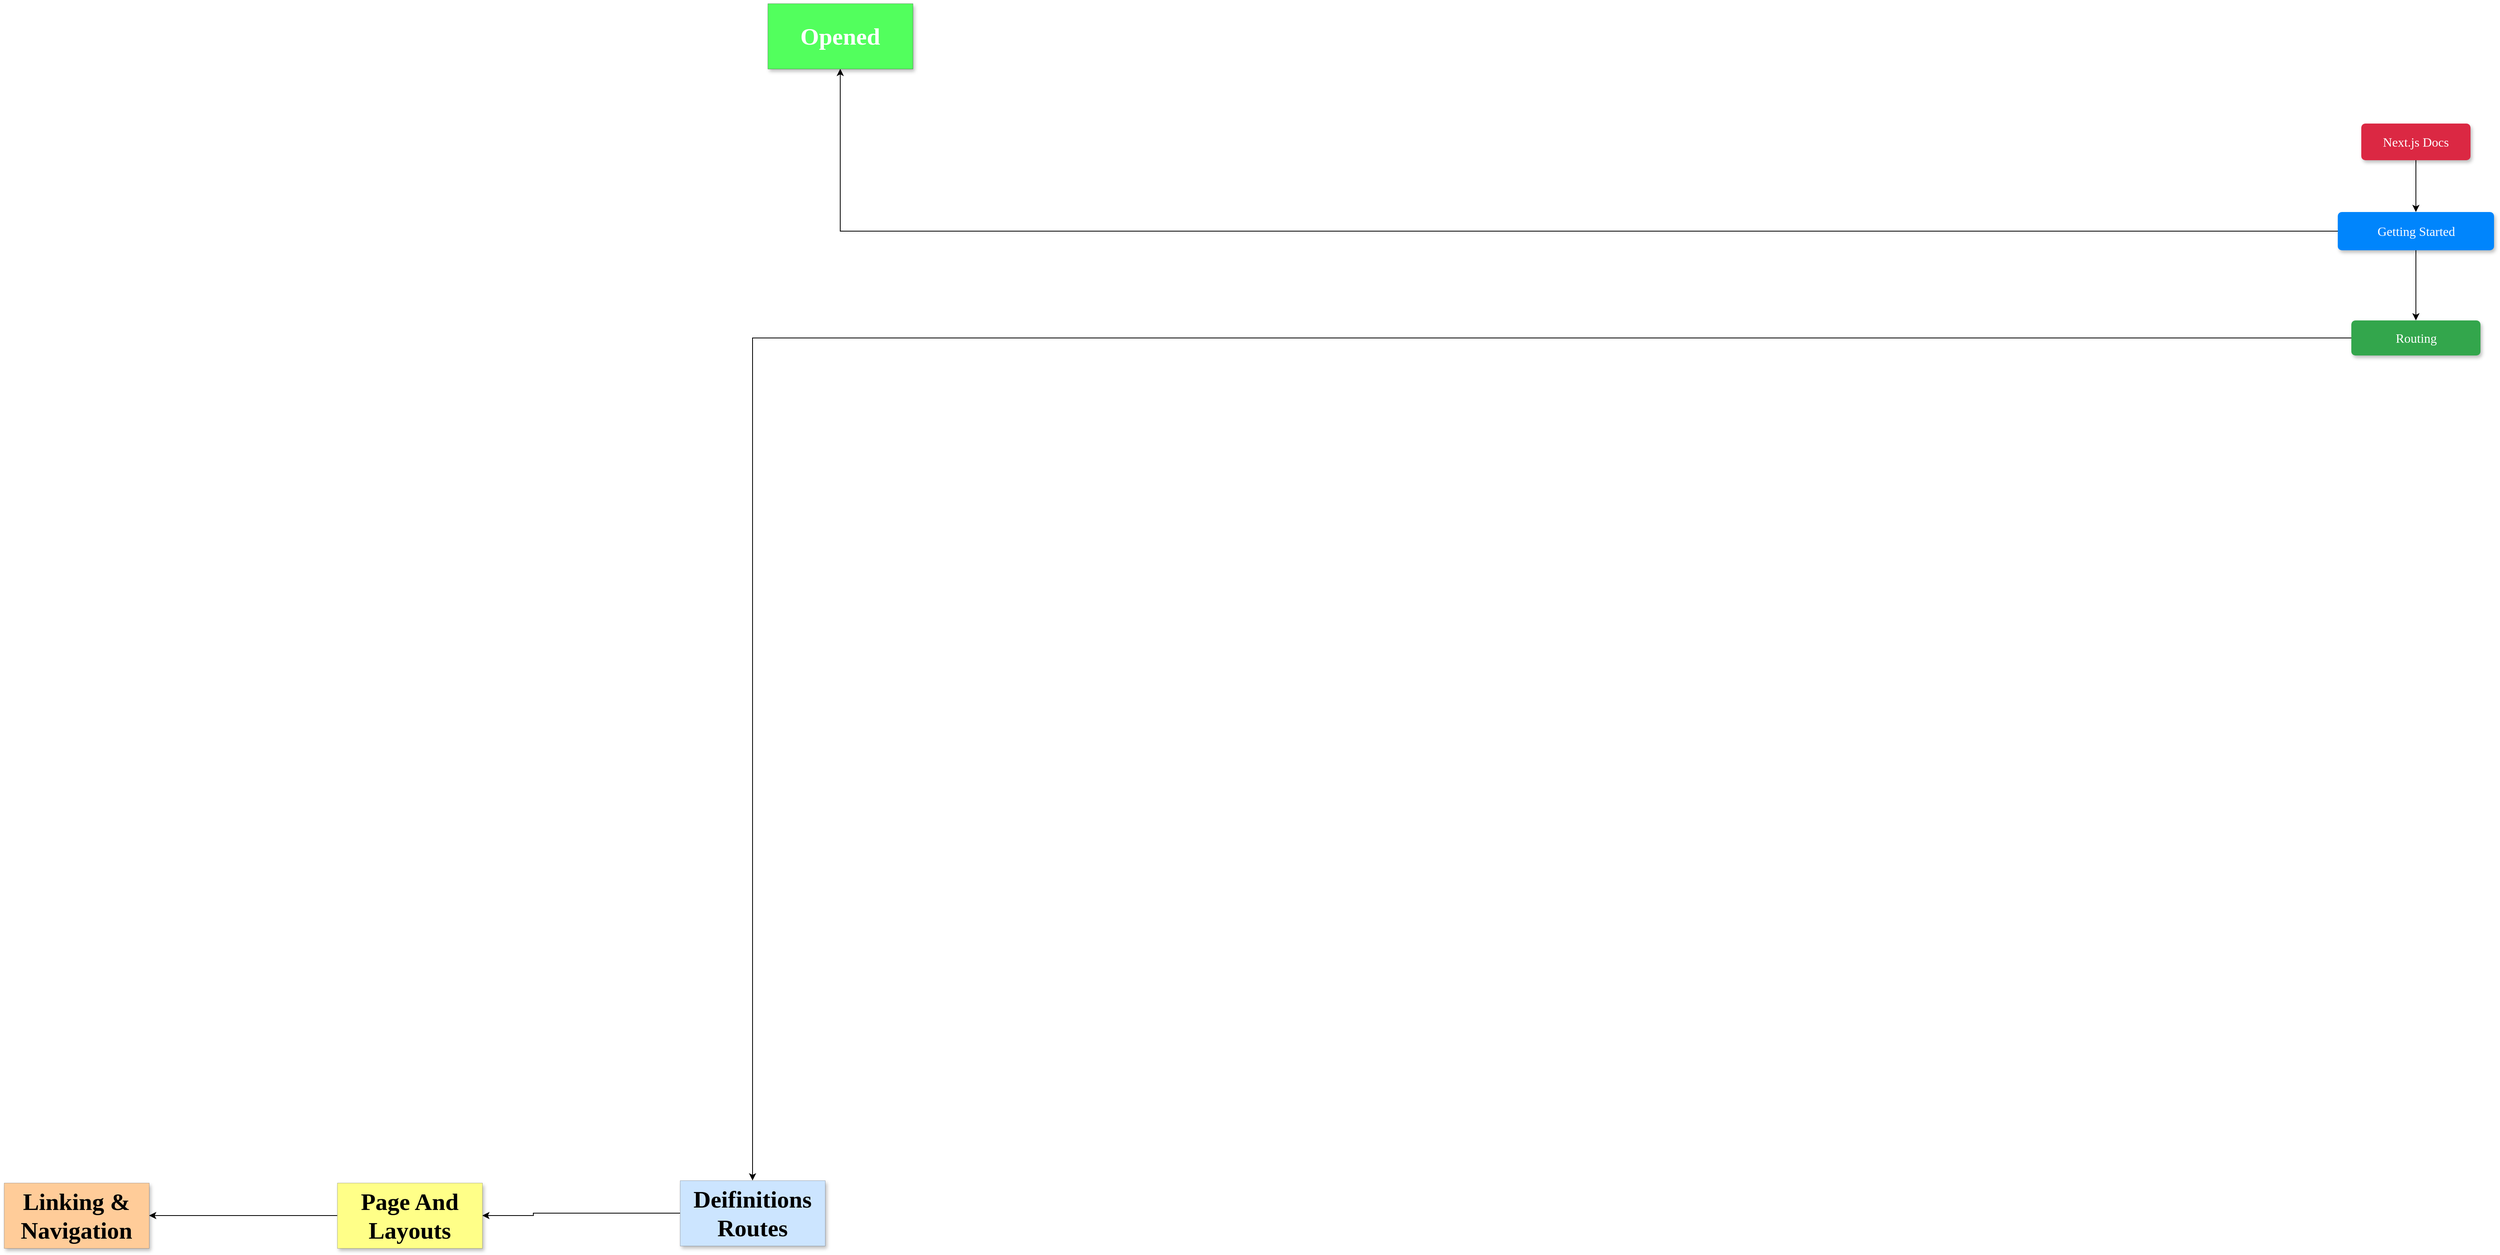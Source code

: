 <mxfile border="50" scale="3" compressed="false" locked="false" version="24.7.0" type="github">
  <diagram name="Blank" id="YmL12bMKpDGza6XwsDPr">
    <mxGraphModel dx="10600" dy="4173" grid="0" gridSize="10" guides="1" tooltips="1" connect="1" arrows="1" fold="1" page="0" pageScale="1" pageWidth="827" pageHeight="1169" background="none" math="1" shadow="0">
      <root>
        <mxCell id="X5NqExCQtvZxIxQ7pmgY-0" />
        <mxCell id="1" parent="X5NqExCQtvZxIxQ7pmgY-0" />
        <mxCell id="-vf5xMmUVaesIQRQ7jGJ-30" style="edgeStyle=orthogonalEdgeStyle;rounded=0;orthogonalLoop=1;jettySize=auto;html=1;" edge="1" parent="1" source="-vf5xMmUVaesIQRQ7jGJ-28" target="-vf5xMmUVaesIQRQ7jGJ-29">
          <mxGeometry relative="1" as="geometry" />
        </mxCell>
        <mxCell id="-vf5xMmUVaesIQRQ7jGJ-28" value="&lt;font face=&quot;Comic Sans MS&quot;&gt;Next.js Docs&lt;br&gt;&lt;/font&gt;" style="html=1;shadow=1;dashed=0;shape=mxgraph.bootstrap.rrect;rSize=5;strokeColor=none;strokeWidth=1;fillColor=#DB2843;fontColor=#FFFFFF;whiteSpace=wrap;align=center;verticalAlign=middle;spacingLeft=0;fontStyle=0;fontSize=16;spacing=5;textDirection=rtl;" vertex="1" parent="1">
          <mxGeometry x="-287" y="-240" width="137" height="46" as="geometry" />
        </mxCell>
        <mxCell id="-vf5xMmUVaesIQRQ7jGJ-39" style="edgeStyle=orthogonalEdgeStyle;rounded=0;orthogonalLoop=1;jettySize=auto;html=1;" edge="1" parent="1" source="-vf5xMmUVaesIQRQ7jGJ-29" target="-vf5xMmUVaesIQRQ7jGJ-40">
          <mxGeometry relative="1" as="geometry">
            <mxPoint x="-218" y="393" as="targetPoint" />
          </mxGeometry>
        </mxCell>
        <mxCell id="-vf5xMmUVaesIQRQ7jGJ-41" style="edgeStyle=orthogonalEdgeStyle;rounded=0;orthogonalLoop=1;jettySize=auto;html=1;" edge="1" parent="1" source="-vf5xMmUVaesIQRQ7jGJ-29" target="-vf5xMmUVaesIQRQ7jGJ-42">
          <mxGeometry relative="1" as="geometry">
            <mxPoint x="-804.25" y="-110.5" as="targetPoint" />
          </mxGeometry>
        </mxCell>
        <mxCell id="-vf5xMmUVaesIQRQ7jGJ-29" value="&lt;font face=&quot;Comic Sans MS&quot;&gt;Getting Started &lt;/font&gt;" style="html=1;shadow=1;dashed=0;shape=mxgraph.bootstrap.rrect;rSize=5;strokeColor=none;strokeWidth=1;fillColor=#0085FC;fontColor=#FFFFFF;whiteSpace=wrap;align=center;verticalAlign=middle;spacingLeft=0;fontStyle=0;fontSize=16;spacing=5;" vertex="1" parent="1">
          <mxGeometry x="-316.5" y="-129" width="196" height="48" as="geometry" />
        </mxCell>
        <mxCell id="-vf5xMmUVaesIQRQ7jGJ-58" style="edgeStyle=orthogonalEdgeStyle;rounded=0;orthogonalLoop=1;jettySize=auto;html=1;entryX=0.5;entryY=0;entryDx=0;entryDy=0;" edge="1" parent="1" source="-vf5xMmUVaesIQRQ7jGJ-40" target="-vf5xMmUVaesIQRQ7jGJ-45">
          <mxGeometry relative="1" as="geometry" />
        </mxCell>
        <mxCell id="-vf5xMmUVaesIQRQ7jGJ-40" value="&lt;font face=&quot;Comic Sans MS&quot;&gt;Routing &lt;br&gt;&lt;/font&gt;" style="html=1;shadow=1;dashed=0;shape=mxgraph.bootstrap.rrect;rSize=5;strokeColor=none;strokeWidth=1;fillColor=#33A64C;fontColor=#FFFFFF;whiteSpace=wrap;align=center;verticalAlign=middle;spacingLeft=0;fontStyle=0;fontSize=16;spacing=5;" vertex="1" parent="1">
          <mxGeometry x="-299.5" y="7" width="162" height="44" as="geometry" />
        </mxCell>
        <mxCell id="-vf5xMmUVaesIQRQ7jGJ-42" value="Opened" style="swimlane;whiteSpace=wrap;html=1;strokeColor=default;fillColor=#52FF5D;swimlaneFillColor=#BCFFB8;rounded=1;swimlaneLine=1;glass=0;shadow=1;strokeWidth=0.2;fontColor=#FFFFFF;labelBorderColor=none;textDirection=rtl;startSize=82;fontFamily=Comic Sans MS;fontSize=30;" vertex="1" collapsed="1" parent="1">
          <mxGeometry x="-2286" y="-390.67" width="182" height="82" as="geometry">
            <mxRectangle x="-2286" y="-390.67" width="1410" height="3114" as="alternateBounds" />
          </mxGeometry>
        </mxCell>
        <mxCell id="-vf5xMmUVaesIQRQ7jGJ-32" value="&lt;div style=&quot;font-size: 30px;&quot;&gt;Instalition&lt;/div&gt;" style="swimlane;whiteSpace=wrap;html=1;strokeColor=#b85450;fillColor=#f8cecc;swimlaneFillColor=#BCFFB8;rounded=1;swimlaneLine=1;glass=0;shadow=1;strokeWidth=0.2;labelBorderColor=none;textDirection=rtl;startSize=82;fontFamily=Comic Sans MS;fontSize=30;" vertex="1" collapsed="1" parent="-vf5xMmUVaesIQRQ7jGJ-42">
          <mxGeometry x="61.753" y="119.5" width="182" height="82" as="geometry">
            <mxRectangle x="61.753" y="119.5" width="945" height="452" as="alternateBounds" />
          </mxGeometry>
        </mxCell>
        <mxCell id="-vf5xMmUVaesIQRQ7jGJ-34" value="Project Structure" style="swimlane;whiteSpace=wrap;html=1;strokeColor=#36393d;fillColor=#ffff88;swimlaneFillColor=#BCFFB8;rounded=1;swimlaneLine=1;glass=0;shadow=1;strokeWidth=0.2;labelBorderColor=none;textDirection=rtl;startSize=82;fontFamily=Comic Sans MS;fontSize=30;" vertex="1" collapsed="1" parent="-vf5xMmUVaesIQRQ7jGJ-42">
          <mxGeometry x="73" y="1795" width="182" height="82" as="geometry">
            <mxRectangle x="73" y="1795" width="945" height="1272" as="alternateBounds" />
          </mxGeometry>
        </mxCell>
        <mxCell id="-vf5xMmUVaesIQRQ7jGJ-38" value="&lt;div style=&quot;font-size: 30px;&quot;&gt;Building Your Application&lt;br&gt;&lt;/div&gt;" style="swimlane;whiteSpace=wrap;html=1;strokeColor=#36393d;fillColor=#cce5ff;swimlaneFillColor=#BCFFB8;rounded=1;swimlaneLine=1;glass=0;shadow=1;strokeWidth=0.2;labelBorderColor=none;textDirection=rtl;startSize=82;fontFamily=Comic Sans MS;fontSize=30;" vertex="1" collapsed="1" parent="-vf5xMmUVaesIQRQ7jGJ-42">
          <mxGeometry x="69" y="619" width="237.5" height="82" as="geometry">
            <mxRectangle x="69" y="619" width="945" height="1148" as="alternateBounds" />
          </mxGeometry>
        </mxCell>
        <mxCell id="-vf5xMmUVaesIQRQ7jGJ-79" style="edgeStyle=orthogonalEdgeStyle;rounded=0;orthogonalLoop=1;jettySize=auto;html=1;" edge="1" parent="1" source="-vf5xMmUVaesIQRQ7jGJ-45" target="-vf5xMmUVaesIQRQ7jGJ-46">
          <mxGeometry relative="1" as="geometry">
            <Array as="points">
              <mxPoint x="-2580" y="1127" />
              <mxPoint x="-2580" y="1130" />
            </Array>
          </mxGeometry>
        </mxCell>
        <mxCell id="-vf5xMmUVaesIQRQ7jGJ-45" value="Deifinitions Routes" style="swimlane;whiteSpace=wrap;html=1;strokeColor=#36393d;fillColor=#cce5ff;swimlaneFillColor=#BCFFB8;rounded=1;swimlaneLine=1;glass=0;shadow=1;strokeWidth=0.2;labelBorderColor=none;textDirection=rtl;startSize=82;fontFamily=Comic Sans MS;fontSize=30;" vertex="1" collapsed="1" parent="1">
          <mxGeometry x="-2396" y="1086" width="182" height="82" as="geometry">
            <mxRectangle x="-2396" y="1086" width="945" height="1899" as="alternateBounds" />
          </mxGeometry>
        </mxCell>
        <mxCell id="-vf5xMmUVaesIQRQ7jGJ-84" style="edgeStyle=orthogonalEdgeStyle;rounded=0;orthogonalLoop=1;jettySize=auto;html=1;" edge="1" parent="1" source="-vf5xMmUVaesIQRQ7jGJ-46" target="-vf5xMmUVaesIQRQ7jGJ-82">
          <mxGeometry relative="1" as="geometry" />
        </mxCell>
        <mxCell id="-vf5xMmUVaesIQRQ7jGJ-46" value="Page And Layouts" style="swimlane;whiteSpace=wrap;html=1;strokeColor=#36393d;fillColor=#ffff88;swimlaneFillColor=#BCFFB8;rounded=1;swimlaneLine=1;glass=0;shadow=1;strokeWidth=0.2;labelBorderColor=none;textDirection=rtl;startSize=82;fontFamily=Comic Sans MS;fontSize=30;" vertex="1" collapsed="1" parent="1">
          <mxGeometry x="-2826" y="1089" width="182" height="82" as="geometry">
            <mxRectangle x="-3747" y="1103" width="1545" height="2212" as="alternateBounds" />
          </mxGeometry>
        </mxCell>
        <mxCell id="-vf5xMmUVaesIQRQ7jGJ-82" value="Linking &amp;amp; Navigation" style="swimlane;whiteSpace=wrap;html=1;strokeColor=#36393d;fillColor=#ffcc99;swimlaneFillColor=#BCFFB8;rounded=1;swimlaneLine=1;glass=0;shadow=1;strokeWidth=0.2;labelBorderColor=none;textDirection=rtl;startSize=82;fontFamily=Comic Sans MS;fontSize=30;" vertex="1" collapsed="1" parent="1">
          <mxGeometry x="-3244" y="1089" width="182" height="82" as="geometry">
            <mxRectangle x="-3244" y="1089" width="945" height="1950" as="alternateBounds" />
          </mxGeometry>
        </mxCell>
      </root>
    </mxGraphModel>
  </diagram>
</mxfile>
